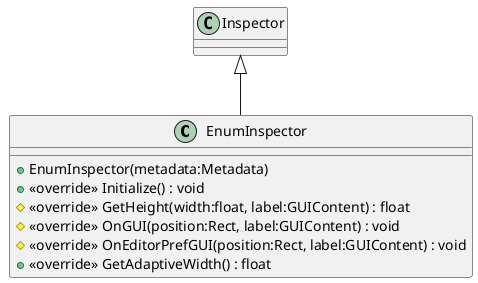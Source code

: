 @startuml
class EnumInspector {
    + EnumInspector(metadata:Metadata)
    + <<override>> Initialize() : void
    # <<override>> GetHeight(width:float, label:GUIContent) : float
    # <<override>> OnGUI(position:Rect, label:GUIContent) : void
    # <<override>> OnEditorPrefGUI(position:Rect, label:GUIContent) : void
    + <<override>> GetAdaptiveWidth() : float
}
Inspector <|-- EnumInspector
@enduml
